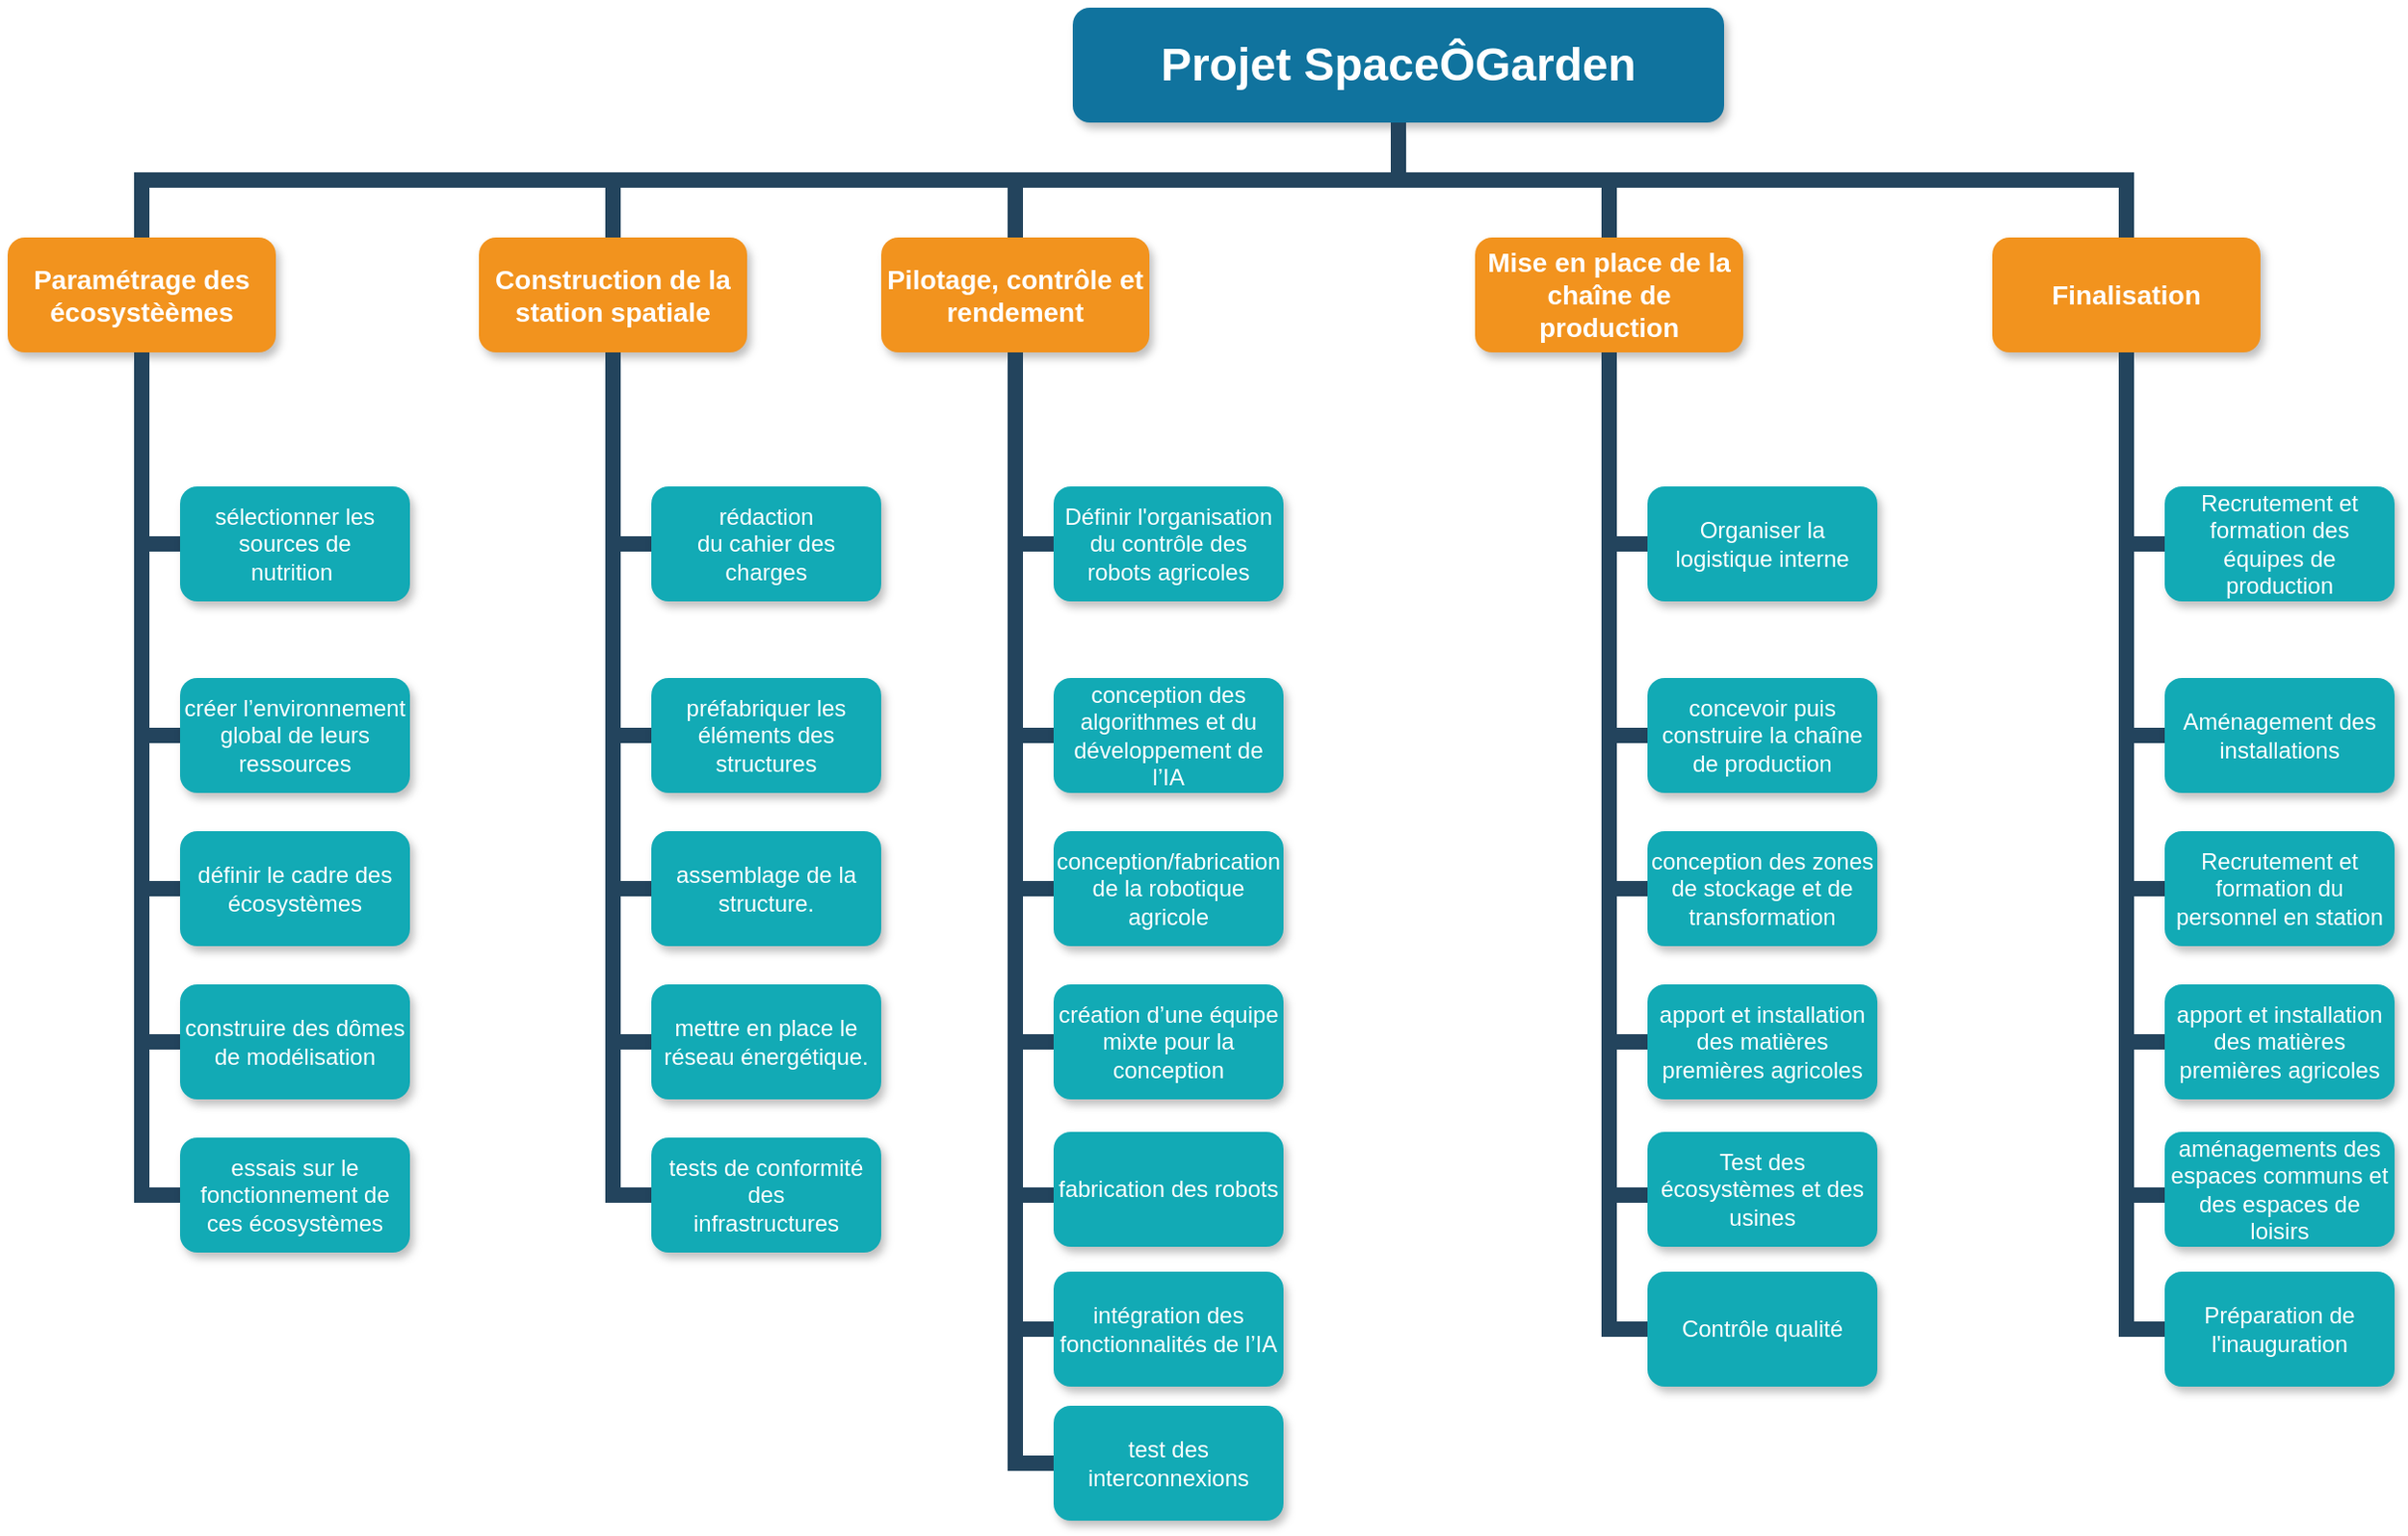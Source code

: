 <mxfile version="14.5.3" type="github">
  <diagram id="w6RJrdWfOa_f2eQKyhH3" name="Page-1">
    <mxGraphModel dx="2220" dy="897" grid="1" gridSize="10" guides="1" tooltips="1" connect="1" arrows="1" fold="1" page="1" pageScale="1" pageWidth="827" pageHeight="1169" math="0" shadow="0">
      <root>
        <mxCell id="0" />
        <mxCell id="1" parent="0" />
        <mxCell id="wwpgERvCbzz0SA8qdG-J-50" value="Projet SpaceÔGarden" style="whiteSpace=wrap;rounded=1;shadow=1;fillColor=#10739E;strokeColor=none;fontColor=#FFFFFF;fontStyle=1;fontSize=24" parent="1" vertex="1">
          <mxGeometry x="970" y="870" width="340" height="60" as="geometry" />
        </mxCell>
        <mxCell id="wwpgERvCbzz0SA8qdG-J-51" value="Paramétrage des écosystèèmes" style="whiteSpace=wrap;rounded=1;fillColor=#F2931E;strokeColor=none;shadow=1;fontColor=#FFFFFF;fontStyle=1;fontSize=14" parent="1" vertex="1">
          <mxGeometry x="414" y="990.0" width="140" height="60" as="geometry" />
        </mxCell>
        <mxCell id="wwpgERvCbzz0SA8qdG-J-52" value="Construction de la station spatiale" style="whiteSpace=wrap;rounded=1;fillColor=#F2931E;strokeColor=none;shadow=1;fontColor=#FFFFFF;fontStyle=1;fontSize=14" parent="1" vertex="1">
          <mxGeometry x="660" y="990.0" width="140" height="60" as="geometry" />
        </mxCell>
        <mxCell id="wwpgERvCbzz0SA8qdG-J-54" value="Pilotage, contrôle et rendement" style="whiteSpace=wrap;rounded=1;fillColor=#F2931E;strokeColor=none;shadow=1;fontColor=#FFFFFF;fontStyle=1;fontSize=14" parent="1" vertex="1">
          <mxGeometry x="870" y="990.0" width="140" height="60" as="geometry" />
        </mxCell>
        <mxCell id="wwpgERvCbzz0SA8qdG-J-55" value="Mise en place de la chaîne de production" style="whiteSpace=wrap;rounded=1;fillColor=#F2931E;strokeColor=none;shadow=1;fontColor=#FFFFFF;fontStyle=1;fontSize=14" parent="1" vertex="1">
          <mxGeometry x="1180" y="990.0" width="140" height="60" as="geometry" />
        </mxCell>
        <mxCell id="wwpgERvCbzz0SA8qdG-J-56" value="Finalisation" style="whiteSpace=wrap;rounded=1;fillColor=#F2931E;strokeColor=none;shadow=1;fontColor=#FFFFFF;fontStyle=1;fontSize=14" parent="1" vertex="1">
          <mxGeometry x="1450" y="990.0" width="140" height="60" as="geometry" />
        </mxCell>
        <mxCell id="wwpgERvCbzz0SA8qdG-J-81" value="" style="edgeStyle=elbowEdgeStyle;elbow=vertical;rounded=0;fontColor=#000000;endArrow=none;endFill=0;strokeWidth=8;strokeColor=#23445D;" parent="1" source="wwpgERvCbzz0SA8qdG-J-51" edge="1">
          <mxGeometry width="100" height="100" relative="1" as="geometry">
            <mxPoint x="274" y="1110" as="sourcePoint" />
            <mxPoint x="484" y="1160" as="targetPoint" />
          </mxGeometry>
        </mxCell>
        <mxCell id="wwpgERvCbzz0SA8qdG-J-83" value="" style="edgeStyle=elbowEdgeStyle;elbow=horizontal;rounded=0;fontColor=#000000;endArrow=none;endFill=0;strokeWidth=8;strokeColor=#23445D;" parent="1" edge="1">
          <mxGeometry width="100" height="100" relative="1" as="geometry">
            <mxPoint x="504" y="1150" as="sourcePoint" />
            <mxPoint x="504" y="1250" as="targetPoint" />
            <Array as="points">
              <mxPoint x="484" y="1200" />
            </Array>
          </mxGeometry>
        </mxCell>
        <mxCell id="wwpgERvCbzz0SA8qdG-J-84" value="" style="edgeStyle=elbowEdgeStyle;elbow=horizontal;rounded=0;fontColor=#000000;endArrow=none;endFill=0;strokeWidth=8;strokeColor=#23445D;" parent="1" edge="1">
          <mxGeometry width="100" height="100" relative="1" as="geometry">
            <mxPoint x="504" y="1150" as="sourcePoint" />
            <mxPoint x="504" y="1330" as="targetPoint" />
            <Array as="points">
              <mxPoint x="484" y="1220" />
            </Array>
          </mxGeometry>
        </mxCell>
        <mxCell id="wwpgERvCbzz0SA8qdG-J-86" value="" style="edgeStyle=elbowEdgeStyle;elbow=horizontal;rounded=0;fontColor=#000000;endArrow=none;endFill=0;strokeWidth=8;strokeColor=#23445D;" parent="1" edge="1">
          <mxGeometry width="100" height="100" relative="1" as="geometry">
            <mxPoint x="504" y="1150" as="sourcePoint" />
            <mxPoint x="504.0" y="1490" as="targetPoint" />
            <Array as="points">
              <mxPoint x="484" y="1230" />
            </Array>
          </mxGeometry>
        </mxCell>
        <mxCell id="wwpgERvCbzz0SA8qdG-J-87" value="" style="edgeStyle=elbowEdgeStyle;elbow=horizontal;rounded=0;fontColor=#000000;endArrow=none;endFill=0;strokeWidth=8;strokeColor=#23445D;" parent="1" edge="1">
          <mxGeometry width="100" height="100" relative="1" as="geometry">
            <mxPoint x="504" y="1150" as="sourcePoint" />
            <mxPoint x="504" y="1410" as="targetPoint" />
            <Array as="points">
              <mxPoint x="484" y="1250" />
            </Array>
          </mxGeometry>
        </mxCell>
        <mxCell id="wwpgERvCbzz0SA8qdG-J-93" value="" style="edgeStyle=elbowEdgeStyle;elbow=vertical;rounded=0;fontColor=#000000;endArrow=none;endFill=0;strokeWidth=8;strokeColor=#23445D;" parent="1" source="wwpgERvCbzz0SA8qdG-J-52" edge="1">
          <mxGeometry width="100" height="100" relative="1" as="geometry">
            <mxPoint x="370" y="1060.0" as="sourcePoint" />
            <mxPoint x="730" y="1160" as="targetPoint" />
          </mxGeometry>
        </mxCell>
        <mxCell id="wwpgERvCbzz0SA8qdG-J-193" value="" style="edgeStyle=elbowEdgeStyle;elbow=vertical;rounded=0;fontColor=#000000;endArrow=none;endFill=0;strokeWidth=8;strokeColor=#23445D;" parent="1" source="wwpgERvCbzz0SA8qdG-J-54" edge="1">
          <mxGeometry width="100" height="100" relative="1" as="geometry">
            <mxPoint x="750" y="1090" as="sourcePoint" />
            <mxPoint x="940" y="1150" as="targetPoint" />
          </mxGeometry>
        </mxCell>
        <mxCell id="wwpgERvCbzz0SA8qdG-J-195" value="" style="edgeStyle=elbowEdgeStyle;elbow=vertical;rounded=0;fontColor=#000000;endArrow=none;endFill=0;strokeWidth=8;strokeColor=#23445D;" parent="1" source="wwpgERvCbzz0SA8qdG-J-55" edge="1">
          <mxGeometry width="100" height="100" relative="1" as="geometry">
            <mxPoint x="1250" y="1120" as="sourcePoint" />
            <mxPoint x="1250" y="1150" as="targetPoint" />
          </mxGeometry>
        </mxCell>
        <mxCell id="wwpgERvCbzz0SA8qdG-J-197" value="" style="edgeStyle=elbowEdgeStyle;elbow=vertical;rounded=0;fontColor=#000000;endArrow=none;endFill=0;strokeWidth=8;strokeColor=#23445D;" parent="1" source="wwpgERvCbzz0SA8qdG-J-56" edge="1">
          <mxGeometry width="100" height="100" relative="1" as="geometry">
            <mxPoint x="1360" y="1110" as="sourcePoint" />
            <mxPoint x="1520" y="1150" as="targetPoint" />
          </mxGeometry>
        </mxCell>
        <mxCell id="wwpgERvCbzz0SA8qdG-J-201" value="" style="edgeStyle=elbowEdgeStyle;elbow=vertical;rounded=0;fontColor=#000000;endArrow=none;endFill=0;strokeWidth=8;strokeColor=#23445D;" parent="1" source="wwpgERvCbzz0SA8qdG-J-50" target="wwpgERvCbzz0SA8qdG-J-51" edge="1">
          <mxGeometry width="100" height="100" relative="1" as="geometry">
            <mxPoint x="510" y="960" as="sourcePoint" />
            <mxPoint x="610" y="860" as="targetPoint" />
          </mxGeometry>
        </mxCell>
        <mxCell id="wwpgERvCbzz0SA8qdG-J-202" value="" style="edgeStyle=elbowEdgeStyle;elbow=vertical;rounded=0;fontColor=#000000;endArrow=none;endFill=0;strokeWidth=8;strokeColor=#23445D;" parent="1" source="wwpgERvCbzz0SA8qdG-J-50" target="wwpgERvCbzz0SA8qdG-J-52" edge="1">
          <mxGeometry width="100" height="100" relative="1" as="geometry">
            <mxPoint x="520" y="970" as="sourcePoint" />
            <mxPoint x="620" y="870" as="targetPoint" />
          </mxGeometry>
        </mxCell>
        <mxCell id="wwpgERvCbzz0SA8qdG-J-203" value="" style="edgeStyle=elbowEdgeStyle;elbow=vertical;rounded=0;fontColor=#000000;endArrow=none;endFill=0;strokeWidth=8;strokeColor=#23445D;" parent="1" source="wwpgERvCbzz0SA8qdG-J-50" target="wwpgERvCbzz0SA8qdG-J-54" edge="1">
          <mxGeometry width="100" height="100" relative="1" as="geometry">
            <mxPoint x="530" y="980" as="sourcePoint" />
            <mxPoint x="630" y="880" as="targetPoint" />
          </mxGeometry>
        </mxCell>
        <mxCell id="wwpgERvCbzz0SA8qdG-J-204" value="" style="edgeStyle=elbowEdgeStyle;elbow=vertical;rounded=0;fontColor=#000000;endArrow=none;endFill=0;strokeWidth=8;strokeColor=#23445D;" parent="1" source="wwpgERvCbzz0SA8qdG-J-50" target="wwpgERvCbzz0SA8qdG-J-55" edge="1">
          <mxGeometry width="100" height="100" relative="1" as="geometry">
            <mxPoint x="540" y="990" as="sourcePoint" />
            <mxPoint x="640" y="890" as="targetPoint" />
          </mxGeometry>
        </mxCell>
        <mxCell id="wwpgERvCbzz0SA8qdG-J-205" value="" style="edgeStyle=elbowEdgeStyle;elbow=vertical;rounded=0;fontColor=#000000;endArrow=none;endFill=0;strokeWidth=8;strokeColor=#23445D;" parent="1" source="wwpgERvCbzz0SA8qdG-J-50" target="wwpgERvCbzz0SA8qdG-J-56" edge="1">
          <mxGeometry width="100" height="100" relative="1" as="geometry">
            <mxPoint x="550" y="1000" as="sourcePoint" />
            <mxPoint x="650" y="900" as="targetPoint" />
          </mxGeometry>
        </mxCell>
        <mxCell id="wwpgERvCbzz0SA8qdG-J-207" value="sélectionner les sources de&#xa;nutrition " style="whiteSpace=wrap;rounded=1;fillColor=#12AAB5;strokeColor=none;shadow=1;fontColor=#FFFFFF;" parent="1" vertex="1">
          <mxGeometry x="504" y="1120" width="120" height="60" as="geometry" />
        </mxCell>
        <mxCell id="wwpgERvCbzz0SA8qdG-J-208" value="créer l’environnement global de leurs ressources" style="whiteSpace=wrap;rounded=1;fillColor=#12AAB5;strokeColor=none;shadow=1;fontColor=#FFFFFF;" parent="1" vertex="1">
          <mxGeometry x="504" y="1220" width="120" height="60" as="geometry" />
        </mxCell>
        <mxCell id="wwpgERvCbzz0SA8qdG-J-209" value="définir le cadre des écosystèmes" style="whiteSpace=wrap;rounded=1;fillColor=#12AAB5;strokeColor=none;shadow=1;fontColor=#FFFFFF;" parent="1" vertex="1">
          <mxGeometry x="504" y="1300" width="120" height="60" as="geometry" />
        </mxCell>
        <mxCell id="wwpgERvCbzz0SA8qdG-J-211" value="construire des dômes de modélisation" style="whiteSpace=wrap;rounded=1;fillColor=#12AAB5;strokeColor=none;shadow=1;fontColor=#FFFFFF;" parent="1" vertex="1">
          <mxGeometry x="504" y="1380" width="120" height="60" as="geometry" />
        </mxCell>
        <mxCell id="wwpgERvCbzz0SA8qdG-J-212" value="essais sur le fonctionnement de ces écosystèmes" style="whiteSpace=wrap;rounded=1;fillColor=#12AAB5;strokeColor=none;shadow=1;fontColor=#FFFFFF;" parent="1" vertex="1">
          <mxGeometry x="504" y="1460" width="120" height="60" as="geometry" />
        </mxCell>
        <mxCell id="wwpgERvCbzz0SA8qdG-J-225" value="" style="edgeStyle=elbowEdgeStyle;elbow=horizontal;rounded=0;fontColor=#000000;endArrow=none;endFill=0;strokeWidth=8;strokeColor=#23445D;" parent="1" edge="1">
          <mxGeometry width="100" height="100" relative="1" as="geometry">
            <mxPoint x="750" y="1150" as="sourcePoint" />
            <mxPoint x="750" y="1250" as="targetPoint" />
            <Array as="points">
              <mxPoint x="730" y="1200" />
            </Array>
          </mxGeometry>
        </mxCell>
        <mxCell id="wwpgERvCbzz0SA8qdG-J-226" value="" style="edgeStyle=elbowEdgeStyle;elbow=horizontal;rounded=0;fontColor=#000000;endArrow=none;endFill=0;strokeWidth=8;strokeColor=#23445D;" parent="1" edge="1">
          <mxGeometry width="100" height="100" relative="1" as="geometry">
            <mxPoint x="750" y="1150" as="sourcePoint" />
            <mxPoint x="750" y="1330" as="targetPoint" />
            <Array as="points">
              <mxPoint x="730" y="1220" />
            </Array>
          </mxGeometry>
        </mxCell>
        <mxCell id="wwpgERvCbzz0SA8qdG-J-227" value="" style="edgeStyle=elbowEdgeStyle;elbow=horizontal;rounded=0;fontColor=#000000;endArrow=none;endFill=0;strokeWidth=8;strokeColor=#23445D;" parent="1" edge="1">
          <mxGeometry width="100" height="100" relative="1" as="geometry">
            <mxPoint x="750" y="1150" as="sourcePoint" />
            <mxPoint x="750.0" y="1490" as="targetPoint" />
            <Array as="points">
              <mxPoint x="730" y="1230" />
            </Array>
          </mxGeometry>
        </mxCell>
        <mxCell id="wwpgERvCbzz0SA8qdG-J-228" value="" style="edgeStyle=elbowEdgeStyle;elbow=horizontal;rounded=0;fontColor=#000000;endArrow=none;endFill=0;strokeWidth=8;strokeColor=#23445D;" parent="1" edge="1">
          <mxGeometry width="100" height="100" relative="1" as="geometry">
            <mxPoint x="750" y="1150" as="sourcePoint" />
            <mxPoint x="750" y="1410" as="targetPoint" />
            <Array as="points">
              <mxPoint x="730" y="1250" />
            </Array>
          </mxGeometry>
        </mxCell>
        <mxCell id="wwpgERvCbzz0SA8qdG-J-229" value="rédaction&#xa;du cahier des charges" style="whiteSpace=wrap;rounded=1;fillColor=#12AAB5;strokeColor=none;shadow=1;fontColor=#FFFFFF;" parent="1" vertex="1">
          <mxGeometry x="750" y="1120" width="120" height="60" as="geometry" />
        </mxCell>
        <mxCell id="wwpgERvCbzz0SA8qdG-J-230" value="préfabriquer les éléments des structures" style="whiteSpace=wrap;rounded=1;fillColor=#12AAB5;strokeColor=none;shadow=1;fontColor=#FFFFFF;" parent="1" vertex="1">
          <mxGeometry x="750" y="1220" width="120" height="60" as="geometry" />
        </mxCell>
        <mxCell id="wwpgERvCbzz0SA8qdG-J-231" value="assemblage de la structure." style="whiteSpace=wrap;rounded=1;fillColor=#12AAB5;strokeColor=none;shadow=1;fontColor=#FFFFFF;" parent="1" vertex="1">
          <mxGeometry x="750" y="1300" width="120" height="60" as="geometry" />
        </mxCell>
        <mxCell id="wwpgERvCbzz0SA8qdG-J-232" value="mettre en place le réseau énergétique." style="whiteSpace=wrap;rounded=1;fillColor=#12AAB5;strokeColor=none;shadow=1;fontColor=#FFFFFF;" parent="1" vertex="1">
          <mxGeometry x="750" y="1380" width="120" height="60" as="geometry" />
        </mxCell>
        <mxCell id="wwpgERvCbzz0SA8qdG-J-233" value="tests de conformité des&#xa;infrastructures" style="whiteSpace=wrap;rounded=1;fillColor=#12AAB5;strokeColor=none;shadow=1;fontColor=#FFFFFF;" parent="1" vertex="1">
          <mxGeometry x="750" y="1460" width="120" height="60" as="geometry" />
        </mxCell>
        <mxCell id="wwpgERvCbzz0SA8qdG-J-234" value="" style="edgeStyle=elbowEdgeStyle;elbow=horizontal;rounded=0;fontColor=#000000;endArrow=none;endFill=0;strokeWidth=8;strokeColor=#23445D;" parent="1" edge="1">
          <mxGeometry width="100" height="100" relative="1" as="geometry">
            <mxPoint x="960" y="1150" as="sourcePoint" />
            <mxPoint x="960" y="1250" as="targetPoint" />
            <Array as="points">
              <mxPoint x="940" y="1200" />
            </Array>
          </mxGeometry>
        </mxCell>
        <mxCell id="wwpgERvCbzz0SA8qdG-J-235" value="" style="edgeStyle=elbowEdgeStyle;elbow=horizontal;rounded=0;fontColor=#000000;endArrow=none;endFill=0;strokeWidth=8;strokeColor=#23445D;" parent="1" edge="1">
          <mxGeometry width="100" height="100" relative="1" as="geometry">
            <mxPoint x="960" y="1150" as="sourcePoint" />
            <mxPoint x="960" y="1330" as="targetPoint" />
            <Array as="points">
              <mxPoint x="940" y="1220" />
            </Array>
          </mxGeometry>
        </mxCell>
        <mxCell id="wwpgERvCbzz0SA8qdG-J-236" value="" style="edgeStyle=elbowEdgeStyle;elbow=horizontal;rounded=0;fontColor=#000000;endArrow=none;endFill=0;strokeWidth=8;strokeColor=#23445D;" parent="1" edge="1">
          <mxGeometry width="100" height="100" relative="1" as="geometry">
            <mxPoint x="960" y="1150" as="sourcePoint" />
            <mxPoint x="960.0" y="1490" as="targetPoint" />
            <Array as="points">
              <mxPoint x="940" y="1230" />
            </Array>
          </mxGeometry>
        </mxCell>
        <mxCell id="wwpgERvCbzz0SA8qdG-J-237" value="" style="edgeStyle=elbowEdgeStyle;elbow=horizontal;rounded=0;fontColor=#000000;endArrow=none;endFill=0;strokeWidth=8;strokeColor=#23445D;" parent="1" edge="1">
          <mxGeometry width="100" height="100" relative="1" as="geometry">
            <mxPoint x="960" y="1150" as="sourcePoint" />
            <mxPoint x="960" y="1410" as="targetPoint" />
            <Array as="points">
              <mxPoint x="940" y="1250" />
            </Array>
          </mxGeometry>
        </mxCell>
        <mxCell id="wwpgERvCbzz0SA8qdG-J-238" value="Définir l&#39;organisation du contrôle des robots agricoles" style="whiteSpace=wrap;rounded=1;fillColor=#12AAB5;strokeColor=none;shadow=1;fontColor=#FFFFFF;" parent="1" vertex="1">
          <mxGeometry x="960" y="1120" width="120" height="60" as="geometry" />
        </mxCell>
        <mxCell id="wwpgERvCbzz0SA8qdG-J-239" value="conception des&#xa;algorithmes et du développement de l’IA" style="whiteSpace=wrap;rounded=1;fillColor=#12AAB5;strokeColor=none;shadow=1;fontColor=#FFFFFF;" parent="1" vertex="1">
          <mxGeometry x="960" y="1220" width="120" height="60" as="geometry" />
        </mxCell>
        <mxCell id="wwpgERvCbzz0SA8qdG-J-240" value="conception/fabrication de la robotique agricole" style="whiteSpace=wrap;rounded=1;fillColor=#12AAB5;strokeColor=none;shadow=1;fontColor=#FFFFFF;" parent="1" vertex="1">
          <mxGeometry x="960" y="1300" width="120" height="60" as="geometry" />
        </mxCell>
        <mxCell id="wwpgERvCbzz0SA8qdG-J-241" value="création d’une équipe mixte pour la conception" style="whiteSpace=wrap;rounded=1;fillColor=#12AAB5;strokeColor=none;shadow=1;fontColor=#FFFFFF;" parent="1" vertex="1">
          <mxGeometry x="960" y="1380" width="120" height="60" as="geometry" />
        </mxCell>
        <mxCell id="wwpgERvCbzz0SA8qdG-J-242" value="fabrication des robots" style="whiteSpace=wrap;rounded=1;fillColor=#12AAB5;strokeColor=none;shadow=1;fontColor=#FFFFFF;" parent="1" vertex="1">
          <mxGeometry x="960" y="1457" width="120" height="60" as="geometry" />
        </mxCell>
        <mxCell id="wwpgERvCbzz0SA8qdG-J-244" value="intégration des fonctionnalités de l’IA" style="whiteSpace=wrap;rounded=1;fillColor=#12AAB5;strokeColor=none;shadow=1;fontColor=#FFFFFF;" parent="1" vertex="1">
          <mxGeometry x="960" y="1530" width="120" height="60" as="geometry" />
        </mxCell>
        <mxCell id="wwpgERvCbzz0SA8qdG-J-245" value="" style="edgeStyle=elbowEdgeStyle;elbow=horizontal;rounded=0;fontColor=#000000;endArrow=none;endFill=0;strokeWidth=8;strokeColor=#23445D;entryX=0;entryY=0.5;entryDx=0;entryDy=0;" parent="1" target="wwpgERvCbzz0SA8qdG-J-244" edge="1">
          <mxGeometry width="100" height="100" relative="1" as="geometry">
            <mxPoint x="960" y="1150" as="sourcePoint" />
            <mxPoint x="960.0" y="1490" as="targetPoint" />
            <Array as="points">
              <mxPoint x="940" y="1230" />
            </Array>
          </mxGeometry>
        </mxCell>
        <mxCell id="wwpgERvCbzz0SA8qdG-J-246" value="" style="edgeStyle=elbowEdgeStyle;elbow=horizontal;rounded=0;fontColor=#000000;endArrow=none;endFill=0;strokeWidth=8;strokeColor=#23445D;" parent="1" edge="1">
          <mxGeometry width="100" height="100" relative="1" as="geometry">
            <mxPoint x="1270" y="1150" as="sourcePoint" />
            <mxPoint x="1270" y="1250" as="targetPoint" />
            <Array as="points">
              <mxPoint x="1250" y="1200" />
            </Array>
          </mxGeometry>
        </mxCell>
        <mxCell id="wwpgERvCbzz0SA8qdG-J-247" value="" style="edgeStyle=elbowEdgeStyle;elbow=horizontal;rounded=0;fontColor=#000000;endArrow=none;endFill=0;strokeWidth=8;strokeColor=#23445D;" parent="1" edge="1">
          <mxGeometry width="100" height="100" relative="1" as="geometry">
            <mxPoint x="1270" y="1150" as="sourcePoint" />
            <mxPoint x="1270" y="1330" as="targetPoint" />
            <Array as="points">
              <mxPoint x="1250" y="1220" />
            </Array>
          </mxGeometry>
        </mxCell>
        <mxCell id="wwpgERvCbzz0SA8qdG-J-248" value="" style="edgeStyle=elbowEdgeStyle;elbow=horizontal;rounded=0;fontColor=#000000;endArrow=none;endFill=0;strokeWidth=8;strokeColor=#23445D;" parent="1" edge="1">
          <mxGeometry width="100" height="100" relative="1" as="geometry">
            <mxPoint x="1270" y="1150" as="sourcePoint" />
            <mxPoint x="1270.0" y="1490" as="targetPoint" />
            <Array as="points">
              <mxPoint x="1250" y="1230" />
            </Array>
          </mxGeometry>
        </mxCell>
        <mxCell id="wwpgERvCbzz0SA8qdG-J-249" value="" style="edgeStyle=elbowEdgeStyle;elbow=horizontal;rounded=0;fontColor=#000000;endArrow=none;endFill=0;strokeWidth=8;strokeColor=#23445D;" parent="1" edge="1">
          <mxGeometry width="100" height="100" relative="1" as="geometry">
            <mxPoint x="1270" y="1150" as="sourcePoint" />
            <mxPoint x="1270" y="1410" as="targetPoint" />
            <Array as="points">
              <mxPoint x="1250" y="1250" />
            </Array>
          </mxGeometry>
        </mxCell>
        <mxCell id="wwpgERvCbzz0SA8qdG-J-250" value="Organiser la logistique interne" style="whiteSpace=wrap;rounded=1;fillColor=#12AAB5;strokeColor=none;shadow=1;fontColor=#FFFFFF;" parent="1" vertex="1">
          <mxGeometry x="1270" y="1120" width="120" height="60" as="geometry" />
        </mxCell>
        <mxCell id="wwpgERvCbzz0SA8qdG-J-251" value="concevoir puis construire la chaîne de production" style="whiteSpace=wrap;rounded=1;fillColor=#12AAB5;strokeColor=none;shadow=1;fontColor=#FFFFFF;" parent="1" vertex="1">
          <mxGeometry x="1270" y="1220" width="120" height="60" as="geometry" />
        </mxCell>
        <mxCell id="wwpgERvCbzz0SA8qdG-J-252" value="conception des zones de stockage et de transformation" style="whiteSpace=wrap;rounded=1;fillColor=#12AAB5;strokeColor=none;shadow=1;fontColor=#FFFFFF;" parent="1" vertex="1">
          <mxGeometry x="1270" y="1300" width="120" height="60" as="geometry" />
        </mxCell>
        <mxCell id="wwpgERvCbzz0SA8qdG-J-253" value="apport et installation des matières premières agricoles" style="whiteSpace=wrap;rounded=1;fillColor=#12AAB5;strokeColor=none;shadow=1;fontColor=#FFFFFF;" parent="1" vertex="1">
          <mxGeometry x="1270" y="1380" width="120" height="60" as="geometry" />
        </mxCell>
        <mxCell id="wwpgERvCbzz0SA8qdG-J-254" value="Test des écosystèmes et des usines" style="whiteSpace=wrap;rounded=1;fillColor=#12AAB5;strokeColor=none;shadow=1;fontColor=#FFFFFF;" parent="1" vertex="1">
          <mxGeometry x="1270" y="1457" width="120" height="60" as="geometry" />
        </mxCell>
        <mxCell id="wwpgERvCbzz0SA8qdG-J-255" value="Contrôle qualité" style="whiteSpace=wrap;rounded=1;fillColor=#12AAB5;strokeColor=none;shadow=1;fontColor=#FFFFFF;" parent="1" vertex="1">
          <mxGeometry x="1270" y="1530" width="120" height="60" as="geometry" />
        </mxCell>
        <mxCell id="wwpgERvCbzz0SA8qdG-J-256" value="" style="edgeStyle=elbowEdgeStyle;elbow=horizontal;rounded=0;fontColor=#000000;endArrow=none;endFill=0;strokeWidth=8;strokeColor=#23445D;entryX=0;entryY=0.5;entryDx=0;entryDy=0;" parent="1" target="wwpgERvCbzz0SA8qdG-J-255" edge="1">
          <mxGeometry width="100" height="100" relative="1" as="geometry">
            <mxPoint x="1270" y="1150" as="sourcePoint" />
            <mxPoint x="1270.0" y="1490" as="targetPoint" />
            <Array as="points">
              <mxPoint x="1250" y="1230" />
            </Array>
          </mxGeometry>
        </mxCell>
        <mxCell id="wwpgERvCbzz0SA8qdG-J-257" value="test des interconnexions" style="whiteSpace=wrap;rounded=1;fillColor=#12AAB5;strokeColor=none;shadow=1;fontColor=#FFFFFF;" parent="1" vertex="1">
          <mxGeometry x="960" y="1600" width="120" height="60" as="geometry" />
        </mxCell>
        <mxCell id="wwpgERvCbzz0SA8qdG-J-258" value="" style="edgeStyle=elbowEdgeStyle;elbow=horizontal;rounded=0;fontColor=#000000;endArrow=none;endFill=0;strokeWidth=8;strokeColor=#23445D;entryX=0;entryY=0.5;entryDx=0;entryDy=0;exitX=0;exitY=0.5;exitDx=0;exitDy=0;" parent="1" source="wwpgERvCbzz0SA8qdG-J-238" target="wwpgERvCbzz0SA8qdG-J-257" edge="1">
          <mxGeometry width="100" height="100" relative="1" as="geometry">
            <mxPoint x="960" y="1220" as="sourcePoint" />
            <mxPoint x="960" y="1630" as="targetPoint" />
            <Array as="points">
              <mxPoint x="940" y="1300" />
            </Array>
          </mxGeometry>
        </mxCell>
        <mxCell id="zHPyCcFYGTkr5yDUIJ96-1" value="" style="edgeStyle=elbowEdgeStyle;elbow=horizontal;rounded=0;fontColor=#000000;endArrow=none;endFill=0;strokeWidth=8;strokeColor=#23445D;" edge="1" parent="1">
          <mxGeometry width="100" height="100" relative="1" as="geometry">
            <mxPoint x="1540" y="1150" as="sourcePoint" />
            <mxPoint x="1540" y="1250" as="targetPoint" />
            <Array as="points">
              <mxPoint x="1520" y="1200" />
            </Array>
          </mxGeometry>
        </mxCell>
        <mxCell id="zHPyCcFYGTkr5yDUIJ96-2" value="" style="edgeStyle=elbowEdgeStyle;elbow=horizontal;rounded=0;fontColor=#000000;endArrow=none;endFill=0;strokeWidth=8;strokeColor=#23445D;" edge="1" parent="1">
          <mxGeometry width="100" height="100" relative="1" as="geometry">
            <mxPoint x="1540" y="1150" as="sourcePoint" />
            <mxPoint x="1540" y="1330" as="targetPoint" />
            <Array as="points">
              <mxPoint x="1520" y="1220" />
            </Array>
          </mxGeometry>
        </mxCell>
        <mxCell id="zHPyCcFYGTkr5yDUIJ96-3" value="" style="edgeStyle=elbowEdgeStyle;elbow=horizontal;rounded=0;fontColor=#000000;endArrow=none;endFill=0;strokeWidth=8;strokeColor=#23445D;" edge="1" parent="1">
          <mxGeometry width="100" height="100" relative="1" as="geometry">
            <mxPoint x="1540" y="1150" as="sourcePoint" />
            <mxPoint x="1540" y="1490" as="targetPoint" />
            <Array as="points">
              <mxPoint x="1520" y="1230" />
            </Array>
          </mxGeometry>
        </mxCell>
        <mxCell id="zHPyCcFYGTkr5yDUIJ96-4" value="" style="edgeStyle=elbowEdgeStyle;elbow=horizontal;rounded=0;fontColor=#000000;endArrow=none;endFill=0;strokeWidth=8;strokeColor=#23445D;" edge="1" parent="1">
          <mxGeometry width="100" height="100" relative="1" as="geometry">
            <mxPoint x="1540" y="1150" as="sourcePoint" />
            <mxPoint x="1540" y="1410" as="targetPoint" />
            <Array as="points">
              <mxPoint x="1520" y="1250" />
            </Array>
          </mxGeometry>
        </mxCell>
        <mxCell id="zHPyCcFYGTkr5yDUIJ96-5" value="Recrutement et formation des équipes de production" style="whiteSpace=wrap;rounded=1;fillColor=#12AAB5;strokeColor=none;shadow=1;fontColor=#FFFFFF;" vertex="1" parent="1">
          <mxGeometry x="1540" y="1120" width="120" height="60" as="geometry" />
        </mxCell>
        <mxCell id="zHPyCcFYGTkr5yDUIJ96-6" value="Aménagement des installations" style="whiteSpace=wrap;rounded=1;fillColor=#12AAB5;strokeColor=none;shadow=1;fontColor=#FFFFFF;" vertex="1" parent="1">
          <mxGeometry x="1540" y="1220" width="120" height="60" as="geometry" />
        </mxCell>
        <mxCell id="zHPyCcFYGTkr5yDUIJ96-7" value="Recrutement et formation du personnel en station" style="whiteSpace=wrap;rounded=1;fillColor=#12AAB5;strokeColor=none;shadow=1;fontColor=#FFFFFF;" vertex="1" parent="1">
          <mxGeometry x="1540" y="1300" width="120" height="60" as="geometry" />
        </mxCell>
        <mxCell id="zHPyCcFYGTkr5yDUIJ96-8" value="apport et installation des matières premières agricoles" style="whiteSpace=wrap;rounded=1;fillColor=#12AAB5;strokeColor=none;shadow=1;fontColor=#FFFFFF;" vertex="1" parent="1">
          <mxGeometry x="1540" y="1380" width="120" height="60" as="geometry" />
        </mxCell>
        <mxCell id="zHPyCcFYGTkr5yDUIJ96-9" value="aménagements des espaces communs et des espaces de loisirs" style="whiteSpace=wrap;rounded=1;fillColor=#12AAB5;strokeColor=none;shadow=1;fontColor=#FFFFFF;" vertex="1" parent="1">
          <mxGeometry x="1540" y="1457" width="120" height="60" as="geometry" />
        </mxCell>
        <mxCell id="zHPyCcFYGTkr5yDUIJ96-10" value="Préparation de l&#39;inauguration" style="whiteSpace=wrap;rounded=1;fillColor=#12AAB5;strokeColor=none;shadow=1;fontColor=#FFFFFF;" vertex="1" parent="1">
          <mxGeometry x="1540" y="1530" width="120" height="60" as="geometry" />
        </mxCell>
        <mxCell id="zHPyCcFYGTkr5yDUIJ96-11" value="" style="edgeStyle=elbowEdgeStyle;elbow=horizontal;rounded=0;fontColor=#000000;endArrow=none;endFill=0;strokeWidth=8;strokeColor=#23445D;entryX=0;entryY=0.5;entryDx=0;entryDy=0;" edge="1" parent="1" target="zHPyCcFYGTkr5yDUIJ96-10">
          <mxGeometry width="100" height="100" relative="1" as="geometry">
            <mxPoint x="1540" y="1150" as="sourcePoint" />
            <mxPoint x="1540.0" y="1490" as="targetPoint" />
            <Array as="points">
              <mxPoint x="1520" y="1230" />
            </Array>
          </mxGeometry>
        </mxCell>
      </root>
    </mxGraphModel>
  </diagram>
</mxfile>
